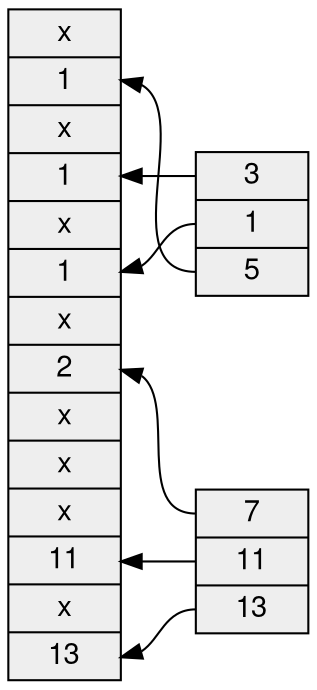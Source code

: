 digraph g {
   fontname="Helvetica,Arial,sans-serif"
   node [fontname="Helvetica,Arial,sans-serif", shape="record", style=filled, fillcolor="#eeeeee"]
   edge [fontname="Helvetica,Arial,sans-serif"]
   graph [
    rankdir = "RL"
    ];
    "mm" [
        label = "x|<m12>1|x|<m10>1|x|<m11>1|x|<m20>2|x|x|x|<m21>11|x|<m22>13"
    ]

    "p1" [
        label = "<p10>3|<p11>1|<p12>5"
    ]

    p2 [
        label = "<p20>7|<p21>11|<p22>13"
        title = "qqqq"
    ]

    p1:p10->mm:m10
    p1:p11->mm:m11
    p1:p12->mm:m12
    p2:p20->mm:m20
    p2:p21->mm:m21
    p2:p22->mm:m22




}